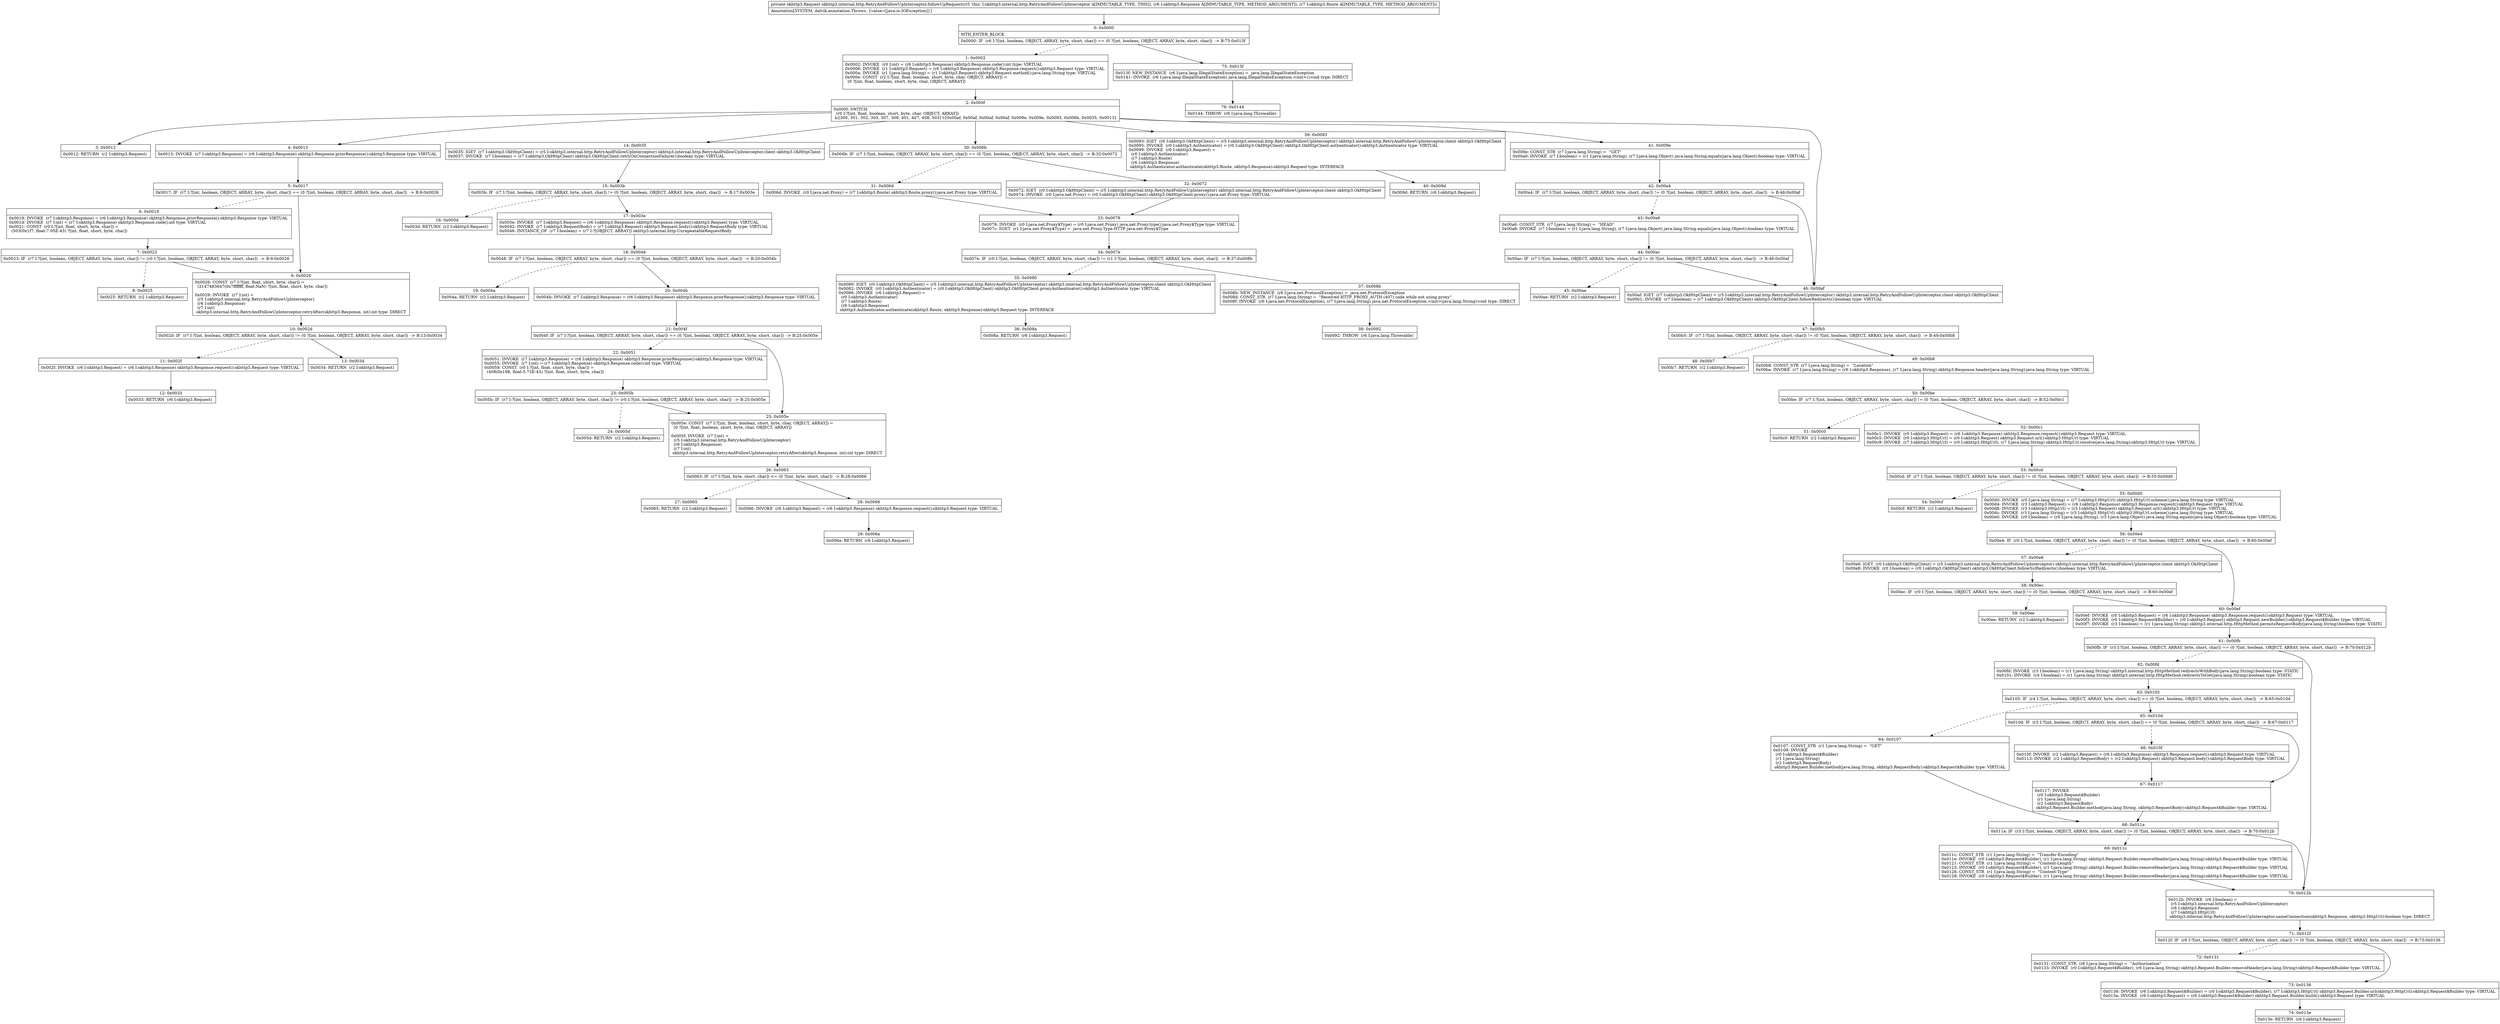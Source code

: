 digraph "CFG forokhttp3.internal.http.RetryAndFollowUpInterceptor.followUpRequest(Lokhttp3\/Response;Lokhttp3\/Route;)Lokhttp3\/Request;" {
Node_0 [shape=record,label="{0\:\ 0x0000|MTH_ENTER_BLOCK\l|0x0000: IF  (r6 I:?[int, boolean, OBJECT, ARRAY, byte, short, char]) == (0 ?[int, boolean, OBJECT, ARRAY, byte, short, char])  \-\> B:75:0x013f \l}"];
Node_1 [shape=record,label="{1\:\ 0x0002|0x0002: INVOKE  (r0 I:int) = (r6 I:okhttp3.Response) okhttp3.Response.code():int type: VIRTUAL \l0x0006: INVOKE  (r1 I:okhttp3.Request) = (r6 I:okhttp3.Response) okhttp3.Response.request():okhttp3.Request type: VIRTUAL \l0x000a: INVOKE  (r1 I:java.lang.String) = (r1 I:okhttp3.Request) okhttp3.Request.method():java.lang.String type: VIRTUAL \l0x000e: CONST  (r2 I:?[int, float, boolean, short, byte, char, OBJECT, ARRAY]) = \l  (0 ?[int, float, boolean, short, byte, char, OBJECT, ARRAY])\l \l}"];
Node_2 [shape=record,label="{2\:\ 0x000f|0x000f: SWITCH  \l  (r0 I:?[int, float, boolean, short, byte, char, OBJECT, ARRAY])\l k:[300, 301, 302, 303, 307, 308, 401, 407, 408, 503] t:[0x00af, 0x00af, 0x00af, 0x00af, 0x009e, 0x009e, 0x0093, 0x006b, 0x0035, 0x0013] \l}"];
Node_3 [shape=record,label="{3\:\ 0x0012|0x0012: RETURN  (r2 I:okhttp3.Request) \l}"];
Node_4 [shape=record,label="{4\:\ 0x0013|0x0013: INVOKE  (r7 I:okhttp3.Response) = (r6 I:okhttp3.Response) okhttp3.Response.priorResponse():okhttp3.Response type: VIRTUAL \l}"];
Node_5 [shape=record,label="{5\:\ 0x0017|0x0017: IF  (r7 I:?[int, boolean, OBJECT, ARRAY, byte, short, char]) == (0 ?[int, boolean, OBJECT, ARRAY, byte, short, char])  \-\> B:9:0x0026 \l}"];
Node_6 [shape=record,label="{6\:\ 0x0019|0x0019: INVOKE  (r7 I:okhttp3.Response) = (r6 I:okhttp3.Response) okhttp3.Response.priorResponse():okhttp3.Response type: VIRTUAL \l0x001d: INVOKE  (r7 I:int) = (r7 I:okhttp3.Response) okhttp3.Response.code():int type: VIRTUAL \l0x0021: CONST  (r0 I:?[int, float, short, byte, char]) = \l  (503(0x1f7, float:7.05E\-43) ?[int, float, short, byte, char])\l \l}"];
Node_7 [shape=record,label="{7\:\ 0x0023|0x0023: IF  (r7 I:?[int, boolean, OBJECT, ARRAY, byte, short, char]) != (r0 I:?[int, boolean, OBJECT, ARRAY, byte, short, char])  \-\> B:9:0x0026 \l}"];
Node_8 [shape=record,label="{8\:\ 0x0025|0x0025: RETURN  (r2 I:okhttp3.Request) \l}"];
Node_9 [shape=record,label="{9\:\ 0x0026|0x0026: CONST  (r7 I:?[int, float, short, byte, char]) = \l  (2147483647(0x7fffffff, float:NaN) ?[int, float, short, byte, char])\l \l0x0029: INVOKE  (r7 I:int) = \l  (r5 I:okhttp3.internal.http.RetryAndFollowUpInterceptor)\l  (r6 I:okhttp3.Response)\l  (r7 I:int)\l okhttp3.internal.http.RetryAndFollowUpInterceptor.retryAfter(okhttp3.Response, int):int type: DIRECT \l}"];
Node_10 [shape=record,label="{10\:\ 0x002d|0x002d: IF  (r7 I:?[int, boolean, OBJECT, ARRAY, byte, short, char]) != (0 ?[int, boolean, OBJECT, ARRAY, byte, short, char])  \-\> B:13:0x0034 \l}"];
Node_11 [shape=record,label="{11\:\ 0x002f|0x002f: INVOKE  (r6 I:okhttp3.Request) = (r6 I:okhttp3.Response) okhttp3.Response.request():okhttp3.Request type: VIRTUAL \l}"];
Node_12 [shape=record,label="{12\:\ 0x0033|0x0033: RETURN  (r6 I:okhttp3.Request) \l}"];
Node_13 [shape=record,label="{13\:\ 0x0034|0x0034: RETURN  (r2 I:okhttp3.Request) \l}"];
Node_14 [shape=record,label="{14\:\ 0x0035|0x0035: IGET  (r7 I:okhttp3.OkHttpClient) = (r5 I:okhttp3.internal.http.RetryAndFollowUpInterceptor) okhttp3.internal.http.RetryAndFollowUpInterceptor.client okhttp3.OkHttpClient \l0x0037: INVOKE  (r7 I:boolean) = (r7 I:okhttp3.OkHttpClient) okhttp3.OkHttpClient.retryOnConnectionFailure():boolean type: VIRTUAL \l}"];
Node_15 [shape=record,label="{15\:\ 0x003b|0x003b: IF  (r7 I:?[int, boolean, OBJECT, ARRAY, byte, short, char]) != (0 ?[int, boolean, OBJECT, ARRAY, byte, short, char])  \-\> B:17:0x003e \l}"];
Node_16 [shape=record,label="{16\:\ 0x003d|0x003d: RETURN  (r2 I:okhttp3.Request) \l}"];
Node_17 [shape=record,label="{17\:\ 0x003e|0x003e: INVOKE  (r7 I:okhttp3.Request) = (r6 I:okhttp3.Response) okhttp3.Response.request():okhttp3.Request type: VIRTUAL \l0x0042: INVOKE  (r7 I:okhttp3.RequestBody) = (r7 I:okhttp3.Request) okhttp3.Request.body():okhttp3.RequestBody type: VIRTUAL \l0x0046: INSTANCE_OF  (r7 I:boolean) = (r7 I:?[OBJECT, ARRAY]) okhttp3.internal.http.UnrepeatableRequestBody \l}"];
Node_18 [shape=record,label="{18\:\ 0x0048|0x0048: IF  (r7 I:?[int, boolean, OBJECT, ARRAY, byte, short, char]) == (0 ?[int, boolean, OBJECT, ARRAY, byte, short, char])  \-\> B:20:0x004b \l}"];
Node_19 [shape=record,label="{19\:\ 0x004a|0x004a: RETURN  (r2 I:okhttp3.Request) \l}"];
Node_20 [shape=record,label="{20\:\ 0x004b|0x004b: INVOKE  (r7 I:okhttp3.Response) = (r6 I:okhttp3.Response) okhttp3.Response.priorResponse():okhttp3.Response type: VIRTUAL \l}"];
Node_21 [shape=record,label="{21\:\ 0x004f|0x004f: IF  (r7 I:?[int, boolean, OBJECT, ARRAY, byte, short, char]) == (0 ?[int, boolean, OBJECT, ARRAY, byte, short, char])  \-\> B:25:0x005e \l}"];
Node_22 [shape=record,label="{22\:\ 0x0051|0x0051: INVOKE  (r7 I:okhttp3.Response) = (r6 I:okhttp3.Response) okhttp3.Response.priorResponse():okhttp3.Response type: VIRTUAL \l0x0055: INVOKE  (r7 I:int) = (r7 I:okhttp3.Response) okhttp3.Response.code():int type: VIRTUAL \l0x0059: CONST  (r0 I:?[int, float, short, byte, char]) = \l  (408(0x198, float:5.72E\-43) ?[int, float, short, byte, char])\l \l}"];
Node_23 [shape=record,label="{23\:\ 0x005b|0x005b: IF  (r7 I:?[int, boolean, OBJECT, ARRAY, byte, short, char]) != (r0 I:?[int, boolean, OBJECT, ARRAY, byte, short, char])  \-\> B:25:0x005e \l}"];
Node_24 [shape=record,label="{24\:\ 0x005d|0x005d: RETURN  (r2 I:okhttp3.Request) \l}"];
Node_25 [shape=record,label="{25\:\ 0x005e|0x005e: CONST  (r7 I:?[int, float, boolean, short, byte, char, OBJECT, ARRAY]) = \l  (0 ?[int, float, boolean, short, byte, char, OBJECT, ARRAY])\l \l0x005f: INVOKE  (r7 I:int) = \l  (r5 I:okhttp3.internal.http.RetryAndFollowUpInterceptor)\l  (r6 I:okhttp3.Response)\l  (r7 I:int)\l okhttp3.internal.http.RetryAndFollowUpInterceptor.retryAfter(okhttp3.Response, int):int type: DIRECT \l}"];
Node_26 [shape=record,label="{26\:\ 0x0063|0x0063: IF  (r7 I:?[int, byte, short, char]) \<= (0 ?[int, byte, short, char])  \-\> B:28:0x0066 \l}"];
Node_27 [shape=record,label="{27\:\ 0x0065|0x0065: RETURN  (r2 I:okhttp3.Request) \l}"];
Node_28 [shape=record,label="{28\:\ 0x0066|0x0066: INVOKE  (r6 I:okhttp3.Request) = (r6 I:okhttp3.Response) okhttp3.Response.request():okhttp3.Request type: VIRTUAL \l}"];
Node_29 [shape=record,label="{29\:\ 0x006a|0x006a: RETURN  (r6 I:okhttp3.Request) \l}"];
Node_30 [shape=record,label="{30\:\ 0x006b|0x006b: IF  (r7 I:?[int, boolean, OBJECT, ARRAY, byte, short, char]) == (0 ?[int, boolean, OBJECT, ARRAY, byte, short, char])  \-\> B:32:0x0072 \l}"];
Node_31 [shape=record,label="{31\:\ 0x006d|0x006d: INVOKE  (r0 I:java.net.Proxy) = (r7 I:okhttp3.Route) okhttp3.Route.proxy():java.net.Proxy type: VIRTUAL \l}"];
Node_32 [shape=record,label="{32\:\ 0x0072|0x0072: IGET  (r0 I:okhttp3.OkHttpClient) = (r5 I:okhttp3.internal.http.RetryAndFollowUpInterceptor) okhttp3.internal.http.RetryAndFollowUpInterceptor.client okhttp3.OkHttpClient \l0x0074: INVOKE  (r0 I:java.net.Proxy) = (r0 I:okhttp3.OkHttpClient) okhttp3.OkHttpClient.proxy():java.net.Proxy type: VIRTUAL \l}"];
Node_33 [shape=record,label="{33\:\ 0x0078|0x0078: INVOKE  (r0 I:java.net.Proxy$Type) = (r0 I:java.net.Proxy) java.net.Proxy.type():java.net.Proxy$Type type: VIRTUAL \l0x007c: SGET  (r1 I:java.net.Proxy$Type) =  java.net.Proxy.Type.HTTP java.net.Proxy$Type \l}"];
Node_34 [shape=record,label="{34\:\ 0x007e|0x007e: IF  (r0 I:?[int, boolean, OBJECT, ARRAY, byte, short, char]) != (r1 I:?[int, boolean, OBJECT, ARRAY, byte, short, char])  \-\> B:37:0x008b \l}"];
Node_35 [shape=record,label="{35\:\ 0x0080|0x0080: IGET  (r0 I:okhttp3.OkHttpClient) = (r5 I:okhttp3.internal.http.RetryAndFollowUpInterceptor) okhttp3.internal.http.RetryAndFollowUpInterceptor.client okhttp3.OkHttpClient \l0x0082: INVOKE  (r0 I:okhttp3.Authenticator) = (r0 I:okhttp3.OkHttpClient) okhttp3.OkHttpClient.proxyAuthenticator():okhttp3.Authenticator type: VIRTUAL \l0x0086: INVOKE  (r6 I:okhttp3.Request) = \l  (r0 I:okhttp3.Authenticator)\l  (r7 I:okhttp3.Route)\l  (r6 I:okhttp3.Response)\l okhttp3.Authenticator.authenticate(okhttp3.Route, okhttp3.Response):okhttp3.Request type: INTERFACE \l}"];
Node_36 [shape=record,label="{36\:\ 0x008a|0x008a: RETURN  (r6 I:okhttp3.Request) \l}"];
Node_37 [shape=record,label="{37\:\ 0x008b|0x008b: NEW_INSTANCE  (r6 I:java.net.ProtocolException) =  java.net.ProtocolException \l0x008d: CONST_STR  (r7 I:java.lang.String) =  \"Received HTTP_PROXY_AUTH (407) code while not using proxy\" \l0x008f: INVOKE  (r6 I:java.net.ProtocolException), (r7 I:java.lang.String) java.net.ProtocolException.\<init\>(java.lang.String):void type: DIRECT \l}"];
Node_38 [shape=record,label="{38\:\ 0x0092|0x0092: THROW  (r6 I:java.lang.Throwable) \l}"];
Node_39 [shape=record,label="{39\:\ 0x0093|0x0093: IGET  (r0 I:okhttp3.OkHttpClient) = (r5 I:okhttp3.internal.http.RetryAndFollowUpInterceptor) okhttp3.internal.http.RetryAndFollowUpInterceptor.client okhttp3.OkHttpClient \l0x0095: INVOKE  (r0 I:okhttp3.Authenticator) = (r0 I:okhttp3.OkHttpClient) okhttp3.OkHttpClient.authenticator():okhttp3.Authenticator type: VIRTUAL \l0x0099: INVOKE  (r6 I:okhttp3.Request) = \l  (r0 I:okhttp3.Authenticator)\l  (r7 I:okhttp3.Route)\l  (r6 I:okhttp3.Response)\l okhttp3.Authenticator.authenticate(okhttp3.Route, okhttp3.Response):okhttp3.Request type: INTERFACE \l}"];
Node_40 [shape=record,label="{40\:\ 0x009d|0x009d: RETURN  (r6 I:okhttp3.Request) \l}"];
Node_41 [shape=record,label="{41\:\ 0x009e|0x009e: CONST_STR  (r7 I:java.lang.String) =  \"GET\" \l0x00a0: INVOKE  (r7 I:boolean) = (r1 I:java.lang.String), (r7 I:java.lang.Object) java.lang.String.equals(java.lang.Object):boolean type: VIRTUAL \l}"];
Node_42 [shape=record,label="{42\:\ 0x00a4|0x00a4: IF  (r7 I:?[int, boolean, OBJECT, ARRAY, byte, short, char]) != (0 ?[int, boolean, OBJECT, ARRAY, byte, short, char])  \-\> B:46:0x00af \l}"];
Node_43 [shape=record,label="{43\:\ 0x00a6|0x00a6: CONST_STR  (r7 I:java.lang.String) =  \"HEAD\" \l0x00a8: INVOKE  (r7 I:boolean) = (r1 I:java.lang.String), (r7 I:java.lang.Object) java.lang.String.equals(java.lang.Object):boolean type: VIRTUAL \l}"];
Node_44 [shape=record,label="{44\:\ 0x00ac|0x00ac: IF  (r7 I:?[int, boolean, OBJECT, ARRAY, byte, short, char]) != (0 ?[int, boolean, OBJECT, ARRAY, byte, short, char])  \-\> B:46:0x00af \l}"];
Node_45 [shape=record,label="{45\:\ 0x00ae|0x00ae: RETURN  (r2 I:okhttp3.Request) \l}"];
Node_46 [shape=record,label="{46\:\ 0x00af|0x00af: IGET  (r7 I:okhttp3.OkHttpClient) = (r5 I:okhttp3.internal.http.RetryAndFollowUpInterceptor) okhttp3.internal.http.RetryAndFollowUpInterceptor.client okhttp3.OkHttpClient \l0x00b1: INVOKE  (r7 I:boolean) = (r7 I:okhttp3.OkHttpClient) okhttp3.OkHttpClient.followRedirects():boolean type: VIRTUAL \l}"];
Node_47 [shape=record,label="{47\:\ 0x00b5|0x00b5: IF  (r7 I:?[int, boolean, OBJECT, ARRAY, byte, short, char]) != (0 ?[int, boolean, OBJECT, ARRAY, byte, short, char])  \-\> B:49:0x00b8 \l}"];
Node_48 [shape=record,label="{48\:\ 0x00b7|0x00b7: RETURN  (r2 I:okhttp3.Request) \l}"];
Node_49 [shape=record,label="{49\:\ 0x00b8|0x00b8: CONST_STR  (r7 I:java.lang.String) =  \"Location\" \l0x00ba: INVOKE  (r7 I:java.lang.String) = (r6 I:okhttp3.Response), (r7 I:java.lang.String) okhttp3.Response.header(java.lang.String):java.lang.String type: VIRTUAL \l}"];
Node_50 [shape=record,label="{50\:\ 0x00be|0x00be: IF  (r7 I:?[int, boolean, OBJECT, ARRAY, byte, short, char]) != (0 ?[int, boolean, OBJECT, ARRAY, byte, short, char])  \-\> B:52:0x00c1 \l}"];
Node_51 [shape=record,label="{51\:\ 0x00c0|0x00c0: RETURN  (r2 I:okhttp3.Request) \l}"];
Node_52 [shape=record,label="{52\:\ 0x00c1|0x00c1: INVOKE  (r0 I:okhttp3.Request) = (r6 I:okhttp3.Response) okhttp3.Response.request():okhttp3.Request type: VIRTUAL \l0x00c5: INVOKE  (r0 I:okhttp3.HttpUrl) = (r0 I:okhttp3.Request) okhttp3.Request.url():okhttp3.HttpUrl type: VIRTUAL \l0x00c9: INVOKE  (r7 I:okhttp3.HttpUrl) = (r0 I:okhttp3.HttpUrl), (r7 I:java.lang.String) okhttp3.HttpUrl.resolve(java.lang.String):okhttp3.HttpUrl type: VIRTUAL \l}"];
Node_53 [shape=record,label="{53\:\ 0x00cd|0x00cd: IF  (r7 I:?[int, boolean, OBJECT, ARRAY, byte, short, char]) != (0 ?[int, boolean, OBJECT, ARRAY, byte, short, char])  \-\> B:55:0x00d0 \l}"];
Node_54 [shape=record,label="{54\:\ 0x00cf|0x00cf: RETURN  (r2 I:okhttp3.Request) \l}"];
Node_55 [shape=record,label="{55\:\ 0x00d0|0x00d0: INVOKE  (r0 I:java.lang.String) = (r7 I:okhttp3.HttpUrl) okhttp3.HttpUrl.scheme():java.lang.String type: VIRTUAL \l0x00d4: INVOKE  (r3 I:okhttp3.Request) = (r6 I:okhttp3.Response) okhttp3.Response.request():okhttp3.Request type: VIRTUAL \l0x00d8: INVOKE  (r3 I:okhttp3.HttpUrl) = (r3 I:okhttp3.Request) okhttp3.Request.url():okhttp3.HttpUrl type: VIRTUAL \l0x00dc: INVOKE  (r3 I:java.lang.String) = (r3 I:okhttp3.HttpUrl) okhttp3.HttpUrl.scheme():java.lang.String type: VIRTUAL \l0x00e0: INVOKE  (r0 I:boolean) = (r0 I:java.lang.String), (r3 I:java.lang.Object) java.lang.String.equals(java.lang.Object):boolean type: VIRTUAL \l}"];
Node_56 [shape=record,label="{56\:\ 0x00e4|0x00e4: IF  (r0 I:?[int, boolean, OBJECT, ARRAY, byte, short, char]) != (0 ?[int, boolean, OBJECT, ARRAY, byte, short, char])  \-\> B:60:0x00ef \l}"];
Node_57 [shape=record,label="{57\:\ 0x00e6|0x00e6: IGET  (r0 I:okhttp3.OkHttpClient) = (r5 I:okhttp3.internal.http.RetryAndFollowUpInterceptor) okhttp3.internal.http.RetryAndFollowUpInterceptor.client okhttp3.OkHttpClient \l0x00e8: INVOKE  (r0 I:boolean) = (r0 I:okhttp3.OkHttpClient) okhttp3.OkHttpClient.followSslRedirects():boolean type: VIRTUAL \l}"];
Node_58 [shape=record,label="{58\:\ 0x00ec|0x00ec: IF  (r0 I:?[int, boolean, OBJECT, ARRAY, byte, short, char]) != (0 ?[int, boolean, OBJECT, ARRAY, byte, short, char])  \-\> B:60:0x00ef \l}"];
Node_59 [shape=record,label="{59\:\ 0x00ee|0x00ee: RETURN  (r2 I:okhttp3.Request) \l}"];
Node_60 [shape=record,label="{60\:\ 0x00ef|0x00ef: INVOKE  (r0 I:okhttp3.Request) = (r6 I:okhttp3.Response) okhttp3.Response.request():okhttp3.Request type: VIRTUAL \l0x00f3: INVOKE  (r0 I:okhttp3.Request$Builder) = (r0 I:okhttp3.Request) okhttp3.Request.newBuilder():okhttp3.Request$Builder type: VIRTUAL \l0x00f7: INVOKE  (r3 I:boolean) = (r1 I:java.lang.String) okhttp3.internal.http.HttpMethod.permitsRequestBody(java.lang.String):boolean type: STATIC \l}"];
Node_61 [shape=record,label="{61\:\ 0x00fb|0x00fb: IF  (r3 I:?[int, boolean, OBJECT, ARRAY, byte, short, char]) == (0 ?[int, boolean, OBJECT, ARRAY, byte, short, char])  \-\> B:70:0x012b \l}"];
Node_62 [shape=record,label="{62\:\ 0x00fd|0x00fd: INVOKE  (r3 I:boolean) = (r1 I:java.lang.String) okhttp3.internal.http.HttpMethod.redirectsWithBody(java.lang.String):boolean type: STATIC \l0x0101: INVOKE  (r4 I:boolean) = (r1 I:java.lang.String) okhttp3.internal.http.HttpMethod.redirectsToGet(java.lang.String):boolean type: STATIC \l}"];
Node_63 [shape=record,label="{63\:\ 0x0105|0x0105: IF  (r4 I:?[int, boolean, OBJECT, ARRAY, byte, short, char]) == (0 ?[int, boolean, OBJECT, ARRAY, byte, short, char])  \-\> B:65:0x010d \l}"];
Node_64 [shape=record,label="{64\:\ 0x0107|0x0107: CONST_STR  (r1 I:java.lang.String) =  \"GET\" \l0x0109: INVOKE  \l  (r0 I:okhttp3.Request$Builder)\l  (r1 I:java.lang.String)\l  (r2 I:okhttp3.RequestBody)\l okhttp3.Request.Builder.method(java.lang.String, okhttp3.RequestBody):okhttp3.Request$Builder type: VIRTUAL \l}"];
Node_65 [shape=record,label="{65\:\ 0x010d|0x010d: IF  (r3 I:?[int, boolean, OBJECT, ARRAY, byte, short, char]) == (0 ?[int, boolean, OBJECT, ARRAY, byte, short, char])  \-\> B:67:0x0117 \l}"];
Node_66 [shape=record,label="{66\:\ 0x010f|0x010f: INVOKE  (r2 I:okhttp3.Request) = (r6 I:okhttp3.Response) okhttp3.Response.request():okhttp3.Request type: VIRTUAL \l0x0113: INVOKE  (r2 I:okhttp3.RequestBody) = (r2 I:okhttp3.Request) okhttp3.Request.body():okhttp3.RequestBody type: VIRTUAL \l}"];
Node_67 [shape=record,label="{67\:\ 0x0117|0x0117: INVOKE  \l  (r0 I:okhttp3.Request$Builder)\l  (r1 I:java.lang.String)\l  (r2 I:okhttp3.RequestBody)\l okhttp3.Request.Builder.method(java.lang.String, okhttp3.RequestBody):okhttp3.Request$Builder type: VIRTUAL \l}"];
Node_68 [shape=record,label="{68\:\ 0x011a|0x011a: IF  (r3 I:?[int, boolean, OBJECT, ARRAY, byte, short, char]) != (0 ?[int, boolean, OBJECT, ARRAY, byte, short, char])  \-\> B:70:0x012b \l}"];
Node_69 [shape=record,label="{69\:\ 0x011c|0x011c: CONST_STR  (r1 I:java.lang.String) =  \"Transfer\-Encoding\" \l0x011e: INVOKE  (r0 I:okhttp3.Request$Builder), (r1 I:java.lang.String) okhttp3.Request.Builder.removeHeader(java.lang.String):okhttp3.Request$Builder type: VIRTUAL \l0x0121: CONST_STR  (r1 I:java.lang.String) =  \"Content\-Length\" \l0x0123: INVOKE  (r0 I:okhttp3.Request$Builder), (r1 I:java.lang.String) okhttp3.Request.Builder.removeHeader(java.lang.String):okhttp3.Request$Builder type: VIRTUAL \l0x0126: CONST_STR  (r1 I:java.lang.String) =  \"Content\-Type\" \l0x0128: INVOKE  (r0 I:okhttp3.Request$Builder), (r1 I:java.lang.String) okhttp3.Request.Builder.removeHeader(java.lang.String):okhttp3.Request$Builder type: VIRTUAL \l}"];
Node_70 [shape=record,label="{70\:\ 0x012b|0x012b: INVOKE  (r6 I:boolean) = \l  (r5 I:okhttp3.internal.http.RetryAndFollowUpInterceptor)\l  (r6 I:okhttp3.Response)\l  (r7 I:okhttp3.HttpUrl)\l okhttp3.internal.http.RetryAndFollowUpInterceptor.sameConnection(okhttp3.Response, okhttp3.HttpUrl):boolean type: DIRECT \l}"];
Node_71 [shape=record,label="{71\:\ 0x012f|0x012f: IF  (r6 I:?[int, boolean, OBJECT, ARRAY, byte, short, char]) != (0 ?[int, boolean, OBJECT, ARRAY, byte, short, char])  \-\> B:73:0x0136 \l}"];
Node_72 [shape=record,label="{72\:\ 0x0131|0x0131: CONST_STR  (r6 I:java.lang.String) =  \"Authorization\" \l0x0133: INVOKE  (r0 I:okhttp3.Request$Builder), (r6 I:java.lang.String) okhttp3.Request.Builder.removeHeader(java.lang.String):okhttp3.Request$Builder type: VIRTUAL \l}"];
Node_73 [shape=record,label="{73\:\ 0x0136|0x0136: INVOKE  (r6 I:okhttp3.Request$Builder) = (r0 I:okhttp3.Request$Builder), (r7 I:okhttp3.HttpUrl) okhttp3.Request.Builder.url(okhttp3.HttpUrl):okhttp3.Request$Builder type: VIRTUAL \l0x013a: INVOKE  (r6 I:okhttp3.Request) = (r6 I:okhttp3.Request$Builder) okhttp3.Request.Builder.build():okhttp3.Request type: VIRTUAL \l}"];
Node_74 [shape=record,label="{74\:\ 0x013e|0x013e: RETURN  (r6 I:okhttp3.Request) \l}"];
Node_75 [shape=record,label="{75\:\ 0x013f|0x013f: NEW_INSTANCE  (r6 I:java.lang.IllegalStateException) =  java.lang.IllegalStateException \l0x0141: INVOKE  (r6 I:java.lang.IllegalStateException) java.lang.IllegalStateException.\<init\>():void type: DIRECT \l}"];
Node_76 [shape=record,label="{76\:\ 0x0144|0x0144: THROW  (r6 I:java.lang.Throwable) \l}"];
MethodNode[shape=record,label="{private okhttp3.Request okhttp3.internal.http.RetryAndFollowUpInterceptor.followUpRequest((r5 'this' I:okhttp3.internal.http.RetryAndFollowUpInterceptor A[IMMUTABLE_TYPE, THIS]), (r6 I:okhttp3.Response A[IMMUTABLE_TYPE, METHOD_ARGUMENT]), (r7 I:okhttp3.Route A[IMMUTABLE_TYPE, METHOD_ARGUMENT]))  | Annotation[SYSTEM, dalvik.annotation.Throws, \{value=[java.io.IOException]\}]\l}"];
MethodNode -> Node_0;
Node_0 -> Node_1[style=dashed];
Node_0 -> Node_75;
Node_1 -> Node_2;
Node_2 -> Node_3;
Node_2 -> Node_4;
Node_2 -> Node_14;
Node_2 -> Node_30;
Node_2 -> Node_39;
Node_2 -> Node_41;
Node_2 -> Node_46;
Node_4 -> Node_5;
Node_5 -> Node_6[style=dashed];
Node_5 -> Node_9;
Node_6 -> Node_7;
Node_7 -> Node_8[style=dashed];
Node_7 -> Node_9;
Node_9 -> Node_10;
Node_10 -> Node_11[style=dashed];
Node_10 -> Node_13;
Node_11 -> Node_12;
Node_14 -> Node_15;
Node_15 -> Node_16[style=dashed];
Node_15 -> Node_17;
Node_17 -> Node_18;
Node_18 -> Node_19[style=dashed];
Node_18 -> Node_20;
Node_20 -> Node_21;
Node_21 -> Node_22[style=dashed];
Node_21 -> Node_25;
Node_22 -> Node_23;
Node_23 -> Node_24[style=dashed];
Node_23 -> Node_25;
Node_25 -> Node_26;
Node_26 -> Node_27[style=dashed];
Node_26 -> Node_28;
Node_28 -> Node_29;
Node_30 -> Node_31[style=dashed];
Node_30 -> Node_32;
Node_31 -> Node_33;
Node_32 -> Node_33;
Node_33 -> Node_34;
Node_34 -> Node_35[style=dashed];
Node_34 -> Node_37;
Node_35 -> Node_36;
Node_37 -> Node_38;
Node_39 -> Node_40;
Node_41 -> Node_42;
Node_42 -> Node_43[style=dashed];
Node_42 -> Node_46;
Node_43 -> Node_44;
Node_44 -> Node_45[style=dashed];
Node_44 -> Node_46;
Node_46 -> Node_47;
Node_47 -> Node_48[style=dashed];
Node_47 -> Node_49;
Node_49 -> Node_50;
Node_50 -> Node_51[style=dashed];
Node_50 -> Node_52;
Node_52 -> Node_53;
Node_53 -> Node_54[style=dashed];
Node_53 -> Node_55;
Node_55 -> Node_56;
Node_56 -> Node_57[style=dashed];
Node_56 -> Node_60;
Node_57 -> Node_58;
Node_58 -> Node_59[style=dashed];
Node_58 -> Node_60;
Node_60 -> Node_61;
Node_61 -> Node_62[style=dashed];
Node_61 -> Node_70;
Node_62 -> Node_63;
Node_63 -> Node_64[style=dashed];
Node_63 -> Node_65;
Node_64 -> Node_68;
Node_65 -> Node_66[style=dashed];
Node_65 -> Node_67;
Node_66 -> Node_67;
Node_67 -> Node_68;
Node_68 -> Node_69[style=dashed];
Node_68 -> Node_70;
Node_69 -> Node_70;
Node_70 -> Node_71;
Node_71 -> Node_72[style=dashed];
Node_71 -> Node_73;
Node_72 -> Node_73;
Node_73 -> Node_74;
Node_75 -> Node_76;
}

